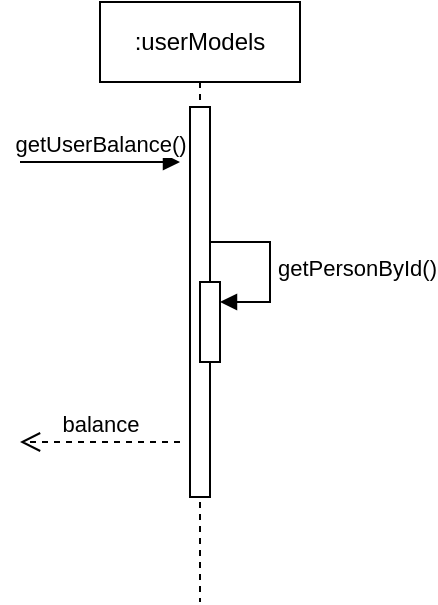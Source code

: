 <mxfile version="22.1.0" type="device">
  <diagram name="Página-1" id="R6Qr1nQNWaYqqbWTMK9z">
    <mxGraphModel dx="954" dy="586" grid="1" gridSize="10" guides="1" tooltips="1" connect="1" arrows="1" fold="1" page="1" pageScale="1" pageWidth="827" pageHeight="1169" math="0" shadow="0">
      <root>
        <mxCell id="0" />
        <mxCell id="1" parent="0" />
        <mxCell id="UP-uJNmF0lHDcwkAPqyM-1" value=":userModels" style="shape=umlLifeline;perimeter=lifelinePerimeter;whiteSpace=wrap;html=1;container=1;dropTarget=0;collapsible=0;recursiveResize=0;outlineConnect=0;portConstraint=eastwest;newEdgeStyle={&quot;curved&quot;:0,&quot;rounded&quot;:0};" vertex="1" parent="1">
          <mxGeometry x="90" y="80" width="100" height="300" as="geometry" />
        </mxCell>
        <mxCell id="UP-uJNmF0lHDcwkAPqyM-2" value="" style="html=1;points=[[0,0,0,0,5],[0,1,0,0,-5],[1,0,0,0,5],[1,1,0,0,-5]];perimeter=orthogonalPerimeter;outlineConnect=0;targetShapes=umlLifeline;portConstraint=eastwest;newEdgeStyle={&quot;curved&quot;:0,&quot;rounded&quot;:0};" vertex="1" parent="UP-uJNmF0lHDcwkAPqyM-1">
          <mxGeometry x="45" y="52.5" width="10" height="195" as="geometry" />
        </mxCell>
        <mxCell id="UP-uJNmF0lHDcwkAPqyM-4" value="" style="html=1;points=[[0,0,0,0,5],[0,1,0,0,-5],[1,0,0,0,5],[1,1,0,0,-5]];perimeter=orthogonalPerimeter;outlineConnect=0;targetShapes=umlLifeline;portConstraint=eastwest;newEdgeStyle={&quot;curved&quot;:0,&quot;rounded&quot;:0};" vertex="1" parent="UP-uJNmF0lHDcwkAPqyM-1">
          <mxGeometry x="50" y="140" width="10" height="40" as="geometry" />
        </mxCell>
        <mxCell id="UP-uJNmF0lHDcwkAPqyM-5" value="getPersonById()" style="html=1;align=left;spacingLeft=2;endArrow=block;rounded=0;edgeStyle=orthogonalEdgeStyle;curved=0;rounded=0;" edge="1" target="UP-uJNmF0lHDcwkAPqyM-4" parent="UP-uJNmF0lHDcwkAPqyM-1">
          <mxGeometry relative="1" as="geometry">
            <mxPoint x="55" y="120" as="sourcePoint" />
            <Array as="points">
              <mxPoint x="85" y="150" />
            </Array>
          </mxGeometry>
        </mxCell>
        <mxCell id="UP-uJNmF0lHDcwkAPqyM-3" value="getUserBalance()" style="html=1;verticalAlign=bottom;endArrow=block;curved=0;rounded=0;" edge="1" parent="1">
          <mxGeometry width="80" relative="1" as="geometry">
            <mxPoint x="50" y="160" as="sourcePoint" />
            <mxPoint x="130" y="160" as="targetPoint" />
          </mxGeometry>
        </mxCell>
        <mxCell id="UP-uJNmF0lHDcwkAPqyM-6" value="balance" style="html=1;verticalAlign=bottom;endArrow=open;dashed=1;endSize=8;curved=0;rounded=0;" edge="1" parent="1">
          <mxGeometry relative="1" as="geometry">
            <mxPoint x="130" y="300" as="sourcePoint" />
            <mxPoint x="50" y="300" as="targetPoint" />
          </mxGeometry>
        </mxCell>
      </root>
    </mxGraphModel>
  </diagram>
</mxfile>
